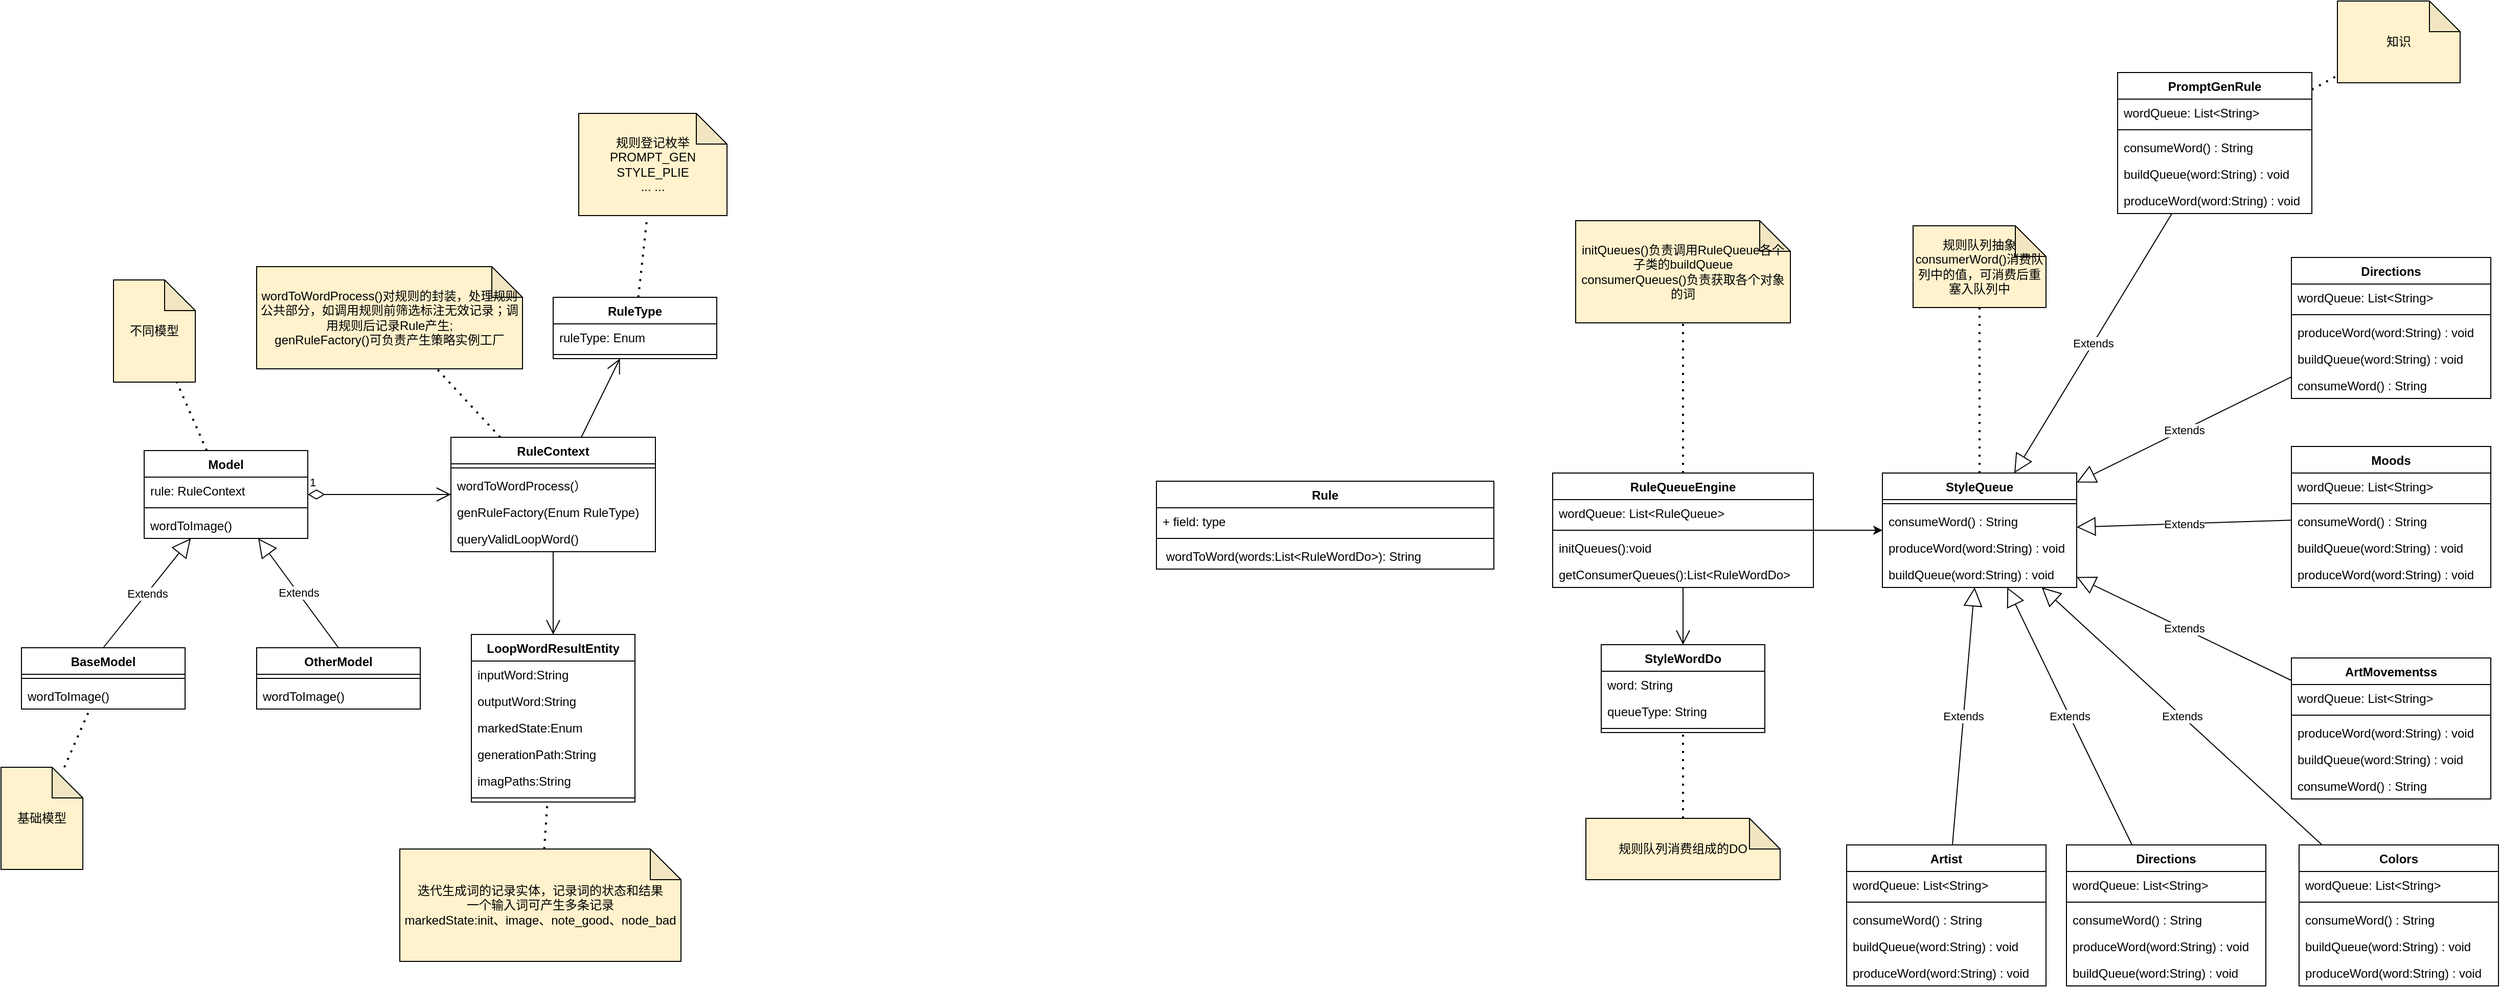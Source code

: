 <mxfile version="20.8.23" type="github">
  <diagram id="C5RBs43oDa-KdzZeNtuy" name="Page-1">
    <mxGraphModel dx="1947" dy="452" grid="1" gridSize="10" guides="1" tooltips="1" connect="1" arrows="1" fold="1" page="1" pageScale="1" pageWidth="827" pageHeight="1169" math="0" shadow="0">
      <root>
        <mxCell id="WIyWlLk6GJQsqaUBKTNV-0" />
        <mxCell id="WIyWlLk6GJQsqaUBKTNV-1" parent="WIyWlLk6GJQsqaUBKTNV-0" />
        <mxCell id="khj0u-b_a6s8w3uMLPm0-22" value="规则队列消费组成的DO&lt;br&gt;" style="shape=note;whiteSpace=wrap;html=1;backgroundOutline=1;darkOpacity=0.05;fillColor=#FFF2CC;" vertex="1" parent="WIyWlLk6GJQsqaUBKTNV-1">
          <mxGeometry x="1310" y="1120" width="190" height="60" as="geometry" />
        </mxCell>
        <mxCell id="khj0u-b_a6s8w3uMLPm0-139" style="edgeStyle=orthogonalEdgeStyle;rounded=0;orthogonalLoop=1;jettySize=auto;html=1;" edge="1" parent="WIyWlLk6GJQsqaUBKTNV-1" source="khj0u-b_a6s8w3uMLPm0-25" target="khj0u-b_a6s8w3uMLPm0-44">
          <mxGeometry relative="1" as="geometry" />
        </mxCell>
        <mxCell id="khj0u-b_a6s8w3uMLPm0-25" value="RuleQueueEngine" style="swimlane;fontStyle=1;align=center;verticalAlign=top;childLayout=stackLayout;horizontal=1;startSize=26;horizontalStack=0;resizeParent=1;resizeParentMax=0;resizeLast=0;collapsible=1;marginBottom=0;" vertex="1" parent="WIyWlLk6GJQsqaUBKTNV-1">
          <mxGeometry x="1277.5" y="782" width="255" height="112" as="geometry" />
        </mxCell>
        <mxCell id="khj0u-b_a6s8w3uMLPm0-140" value="wordQueue: List&lt;RuleQueue&gt;" style="text;strokeColor=none;fillColor=none;align=left;verticalAlign=top;spacingLeft=4;spacingRight=4;overflow=hidden;rotatable=0;points=[[0,0.5],[1,0.5]];portConstraint=eastwest;" vertex="1" parent="khj0u-b_a6s8w3uMLPm0-25">
          <mxGeometry y="26" width="255" height="26" as="geometry" />
        </mxCell>
        <mxCell id="khj0u-b_a6s8w3uMLPm0-26" value="" style="line;strokeWidth=1;fillColor=none;align=left;verticalAlign=middle;spacingTop=-1;spacingLeft=3;spacingRight=3;rotatable=0;labelPosition=right;points=[];portConstraint=eastwest;strokeColor=inherit;" vertex="1" parent="khj0u-b_a6s8w3uMLPm0-25">
          <mxGeometry y="52" width="255" height="8" as="geometry" />
        </mxCell>
        <mxCell id="khj0u-b_a6s8w3uMLPm0-27" value="initQueues():void" style="text;strokeColor=none;fillColor=none;align=left;verticalAlign=top;spacingLeft=4;spacingRight=4;overflow=hidden;rotatable=0;points=[[0,0.5],[1,0.5]];portConstraint=eastwest;" vertex="1" parent="khj0u-b_a6s8w3uMLPm0-25">
          <mxGeometry y="60" width="255" height="26" as="geometry" />
        </mxCell>
        <mxCell id="khj0u-b_a6s8w3uMLPm0-28" value="getConsumerQueues():List&lt;RuleWordDo&gt;" style="text;strokeColor=none;fillColor=none;align=left;verticalAlign=top;spacingLeft=4;spacingRight=4;overflow=hidden;rotatable=0;points=[[0,0.5],[1,0.5]];portConstraint=eastwest;" vertex="1" parent="khj0u-b_a6s8w3uMLPm0-25">
          <mxGeometry y="86" width="255" height="26" as="geometry" />
        </mxCell>
        <mxCell id="khj0u-b_a6s8w3uMLPm0-30" value="initQueues()负责调用RuleQueue各个子类的buildQueue&lt;br&gt;consumerQueues()负责获取各个对象的词" style="shape=note;whiteSpace=wrap;html=1;backgroundOutline=1;darkOpacity=0.05;fillColor=#FFF2CC;" vertex="1" parent="WIyWlLk6GJQsqaUBKTNV-1">
          <mxGeometry x="1300" y="535" width="210" height="100" as="geometry" />
        </mxCell>
        <mxCell id="khj0u-b_a6s8w3uMLPm0-31" value="" style="endArrow=none;dashed=1;html=1;dashPattern=1 3;strokeWidth=2;rounded=0;" edge="1" parent="WIyWlLk6GJQsqaUBKTNV-1" source="khj0u-b_a6s8w3uMLPm0-25" target="khj0u-b_a6s8w3uMLPm0-30">
          <mxGeometry width="50" height="50" relative="1" as="geometry">
            <mxPoint x="1510" y="1102" as="sourcePoint" />
            <mxPoint x="1560" y="1052" as="targetPoint" />
          </mxGeometry>
        </mxCell>
        <mxCell id="khj0u-b_a6s8w3uMLPm0-32" value="Model" style="swimlane;fontStyle=1;align=center;verticalAlign=top;childLayout=stackLayout;horizontal=1;startSize=26;horizontalStack=0;resizeParent=1;resizeParentMax=0;resizeLast=0;collapsible=1;marginBottom=0;" vertex="1" parent="WIyWlLk6GJQsqaUBKTNV-1">
          <mxGeometry x="-100" y="760" width="160" height="86" as="geometry" />
        </mxCell>
        <mxCell id="khj0u-b_a6s8w3uMLPm0-33" value="rule: RuleContext" style="text;strokeColor=none;fillColor=none;align=left;verticalAlign=top;spacingLeft=4;spacingRight=4;overflow=hidden;rotatable=0;points=[[0,0.5],[1,0.5]];portConstraint=eastwest;" vertex="1" parent="khj0u-b_a6s8w3uMLPm0-32">
          <mxGeometry y="26" width="160" height="26" as="geometry" />
        </mxCell>
        <mxCell id="khj0u-b_a6s8w3uMLPm0-34" value="" style="line;strokeWidth=1;fillColor=none;align=left;verticalAlign=middle;spacingTop=-1;spacingLeft=3;spacingRight=3;rotatable=0;labelPosition=right;points=[];portConstraint=eastwest;strokeColor=inherit;" vertex="1" parent="khj0u-b_a6s8w3uMLPm0-32">
          <mxGeometry y="52" width="160" height="8" as="geometry" />
        </mxCell>
        <mxCell id="khj0u-b_a6s8w3uMLPm0-35" value="wordToImage()" style="text;strokeColor=none;fillColor=none;align=left;verticalAlign=top;spacingLeft=4;spacingRight=4;overflow=hidden;rotatable=0;points=[[0,0.5],[1,0.5]];portConstraint=eastwest;" vertex="1" parent="khj0u-b_a6s8w3uMLPm0-32">
          <mxGeometry y="60" width="160" height="26" as="geometry" />
        </mxCell>
        <mxCell id="khj0u-b_a6s8w3uMLPm0-36" value="BaseModel" style="swimlane;fontStyle=1;align=center;verticalAlign=top;childLayout=stackLayout;horizontal=1;startSize=26;horizontalStack=0;resizeParent=1;resizeParentMax=0;resizeLast=0;collapsible=1;marginBottom=0;" vertex="1" parent="WIyWlLk6GJQsqaUBKTNV-1">
          <mxGeometry x="-220" y="953" width="160" height="60" as="geometry" />
        </mxCell>
        <mxCell id="khj0u-b_a6s8w3uMLPm0-37" value="" style="line;strokeWidth=1;fillColor=none;align=left;verticalAlign=middle;spacingTop=-1;spacingLeft=3;spacingRight=3;rotatable=0;labelPosition=right;points=[];portConstraint=eastwest;strokeColor=inherit;" vertex="1" parent="khj0u-b_a6s8w3uMLPm0-36">
          <mxGeometry y="26" width="160" height="8" as="geometry" />
        </mxCell>
        <mxCell id="khj0u-b_a6s8w3uMLPm0-38" value="wordToImage()" style="text;strokeColor=none;fillColor=none;align=left;verticalAlign=top;spacingLeft=4;spacingRight=4;overflow=hidden;rotatable=0;points=[[0,0.5],[1,0.5]];portConstraint=eastwest;" vertex="1" parent="khj0u-b_a6s8w3uMLPm0-36">
          <mxGeometry y="34" width="160" height="26" as="geometry" />
        </mxCell>
        <mxCell id="khj0u-b_a6s8w3uMLPm0-39" value="Extends" style="endArrow=block;endSize=16;endFill=0;html=1;rounded=0;exitX=0.5;exitY=0;exitDx=0;exitDy=0;" edge="1" parent="WIyWlLk6GJQsqaUBKTNV-1" source="khj0u-b_a6s8w3uMLPm0-36" target="khj0u-b_a6s8w3uMLPm0-32">
          <mxGeometry width="160" relative="1" as="geometry">
            <mxPoint x="50" y="903" as="sourcePoint" />
            <mxPoint x="210" y="903" as="targetPoint" />
          </mxGeometry>
        </mxCell>
        <mxCell id="khj0u-b_a6s8w3uMLPm0-40" value="OtherModel" style="swimlane;fontStyle=1;align=center;verticalAlign=top;childLayout=stackLayout;horizontal=1;startSize=26;horizontalStack=0;resizeParent=1;resizeParentMax=0;resizeLast=0;collapsible=1;marginBottom=0;" vertex="1" parent="WIyWlLk6GJQsqaUBKTNV-1">
          <mxGeometry x="10" y="953" width="160" height="60" as="geometry" />
        </mxCell>
        <mxCell id="khj0u-b_a6s8w3uMLPm0-41" value="" style="line;strokeWidth=1;fillColor=none;align=left;verticalAlign=middle;spacingTop=-1;spacingLeft=3;spacingRight=3;rotatable=0;labelPosition=right;points=[];portConstraint=eastwest;strokeColor=inherit;" vertex="1" parent="khj0u-b_a6s8w3uMLPm0-40">
          <mxGeometry y="26" width="160" height="8" as="geometry" />
        </mxCell>
        <mxCell id="khj0u-b_a6s8w3uMLPm0-42" value="wordToImage()" style="text;strokeColor=none;fillColor=none;align=left;verticalAlign=top;spacingLeft=4;spacingRight=4;overflow=hidden;rotatable=0;points=[[0,0.5],[1,0.5]];portConstraint=eastwest;" vertex="1" parent="khj0u-b_a6s8w3uMLPm0-40">
          <mxGeometry y="34" width="160" height="26" as="geometry" />
        </mxCell>
        <mxCell id="khj0u-b_a6s8w3uMLPm0-43" value="Extends" style="endArrow=block;endSize=16;endFill=0;html=1;rounded=0;exitX=0.5;exitY=0;exitDx=0;exitDy=0;" edge="1" parent="WIyWlLk6GJQsqaUBKTNV-1" source="khj0u-b_a6s8w3uMLPm0-40" target="khj0u-b_a6s8w3uMLPm0-32">
          <mxGeometry width="160" relative="1" as="geometry">
            <mxPoint x="120" y="923" as="sourcePoint" />
            <mxPoint x="280" y="923" as="targetPoint" />
          </mxGeometry>
        </mxCell>
        <mxCell id="khj0u-b_a6s8w3uMLPm0-44" value="StyleQueue" style="swimlane;fontStyle=1;align=center;verticalAlign=top;childLayout=stackLayout;horizontal=1;startSize=26;horizontalStack=0;resizeParent=1;resizeParentMax=0;resizeLast=0;collapsible=1;marginBottom=0;" vertex="1" parent="WIyWlLk6GJQsqaUBKTNV-1">
          <mxGeometry x="1600" y="782" width="190" height="112" as="geometry" />
        </mxCell>
        <mxCell id="khj0u-b_a6s8w3uMLPm0-45" value="" style="line;strokeWidth=1;fillColor=none;align=left;verticalAlign=middle;spacingTop=-1;spacingLeft=3;spacingRight=3;rotatable=0;labelPosition=right;points=[];portConstraint=eastwest;strokeColor=inherit;" vertex="1" parent="khj0u-b_a6s8w3uMLPm0-44">
          <mxGeometry y="26" width="190" height="8" as="geometry" />
        </mxCell>
        <mxCell id="khj0u-b_a6s8w3uMLPm0-46" value="consumeWord() : String" style="text;strokeColor=none;fillColor=none;align=left;verticalAlign=top;spacingLeft=4;spacingRight=4;overflow=hidden;rotatable=0;points=[[0,0.5],[1,0.5]];portConstraint=eastwest;" vertex="1" parent="khj0u-b_a6s8w3uMLPm0-44">
          <mxGeometry y="34" width="190" height="26" as="geometry" />
        </mxCell>
        <mxCell id="khj0u-b_a6s8w3uMLPm0-132" value="produceWord(word:String) : void" style="text;strokeColor=none;fillColor=none;align=left;verticalAlign=top;spacingLeft=4;spacingRight=4;overflow=hidden;rotatable=0;points=[[0,0.5],[1,0.5]];portConstraint=eastwest;" vertex="1" parent="khj0u-b_a6s8w3uMLPm0-44">
          <mxGeometry y="60" width="190" height="26" as="geometry" />
        </mxCell>
        <mxCell id="khj0u-b_a6s8w3uMLPm0-133" value="buildQueue(word:String) : void" style="text;strokeColor=none;fillColor=none;align=left;verticalAlign=top;spacingLeft=4;spacingRight=4;overflow=hidden;rotatable=0;points=[[0,0.5],[1,0.5]];portConstraint=eastwest;" vertex="1" parent="khj0u-b_a6s8w3uMLPm0-44">
          <mxGeometry y="86" width="190" height="26" as="geometry" />
        </mxCell>
        <mxCell id="khj0u-b_a6s8w3uMLPm0-48" value="Directions" style="swimlane;fontStyle=1;align=center;verticalAlign=top;childLayout=stackLayout;horizontal=1;startSize=26;horizontalStack=0;resizeParent=1;resizeParentMax=0;resizeLast=0;collapsible=1;marginBottom=0;" vertex="1" parent="WIyWlLk6GJQsqaUBKTNV-1">
          <mxGeometry x="2000" y="571" width="195" height="138" as="geometry" />
        </mxCell>
        <mxCell id="khj0u-b_a6s8w3uMLPm0-122" value="wordQueue: List&lt;String&gt;" style="text;strokeColor=none;fillColor=none;align=left;verticalAlign=top;spacingLeft=4;spacingRight=4;overflow=hidden;rotatable=0;points=[[0,0.5],[1,0.5]];portConstraint=eastwest;" vertex="1" parent="khj0u-b_a6s8w3uMLPm0-48">
          <mxGeometry y="26" width="195" height="26" as="geometry" />
        </mxCell>
        <mxCell id="khj0u-b_a6s8w3uMLPm0-49" value="" style="line;strokeWidth=1;fillColor=none;align=left;verticalAlign=middle;spacingTop=-1;spacingLeft=3;spacingRight=3;rotatable=0;labelPosition=right;points=[];portConstraint=eastwest;strokeColor=inherit;" vertex="1" parent="khj0u-b_a6s8w3uMLPm0-48">
          <mxGeometry y="52" width="195" height="8" as="geometry" />
        </mxCell>
        <mxCell id="khj0u-b_a6s8w3uMLPm0-146" value="produceWord(word:String) : void" style="text;strokeColor=none;fillColor=none;align=left;verticalAlign=top;spacingLeft=4;spacingRight=4;overflow=hidden;rotatable=0;points=[[0,0.5],[1,0.5]];portConstraint=eastwest;" vertex="1" parent="khj0u-b_a6s8w3uMLPm0-48">
          <mxGeometry y="60" width="195" height="26" as="geometry" />
        </mxCell>
        <mxCell id="khj0u-b_a6s8w3uMLPm0-145" value="buildQueue(word:String) : void" style="text;strokeColor=none;fillColor=none;align=left;verticalAlign=top;spacingLeft=4;spacingRight=4;overflow=hidden;rotatable=0;points=[[0,0.5],[1,0.5]];portConstraint=eastwest;" vertex="1" parent="khj0u-b_a6s8w3uMLPm0-48">
          <mxGeometry y="86" width="195" height="26" as="geometry" />
        </mxCell>
        <mxCell id="khj0u-b_a6s8w3uMLPm0-144" value="consumeWord() : String" style="text;strokeColor=none;fillColor=none;align=left;verticalAlign=top;spacingLeft=4;spacingRight=4;overflow=hidden;rotatable=0;points=[[0,0.5],[1,0.5]];portConstraint=eastwest;" vertex="1" parent="khj0u-b_a6s8w3uMLPm0-48">
          <mxGeometry y="112" width="195" height="26" as="geometry" />
        </mxCell>
        <mxCell id="khj0u-b_a6s8w3uMLPm0-51" value="PromptGenRule" style="swimlane;fontStyle=1;align=center;verticalAlign=top;childLayout=stackLayout;horizontal=1;startSize=26;horizontalStack=0;resizeParent=1;resizeParentMax=0;resizeLast=0;collapsible=1;marginBottom=0;" vertex="1" parent="WIyWlLk6GJQsqaUBKTNV-1">
          <mxGeometry x="1830" y="390" width="190" height="138" as="geometry" />
        </mxCell>
        <mxCell id="khj0u-b_a6s8w3uMLPm0-121" value="wordQueue: List&lt;String&gt;" style="text;strokeColor=none;fillColor=none;align=left;verticalAlign=top;spacingLeft=4;spacingRight=4;overflow=hidden;rotatable=0;points=[[0,0.5],[1,0.5]];portConstraint=eastwest;" vertex="1" parent="khj0u-b_a6s8w3uMLPm0-51">
          <mxGeometry y="26" width="190" height="26" as="geometry" />
        </mxCell>
        <mxCell id="khj0u-b_a6s8w3uMLPm0-52" value="" style="line;strokeWidth=1;fillColor=none;align=left;verticalAlign=middle;spacingTop=-1;spacingLeft=3;spacingRight=3;rotatable=0;labelPosition=right;points=[];portConstraint=eastwest;strokeColor=inherit;" vertex="1" parent="khj0u-b_a6s8w3uMLPm0-51">
          <mxGeometry y="52" width="190" height="8" as="geometry" />
        </mxCell>
        <mxCell id="khj0u-b_a6s8w3uMLPm0-141" value="consumeWord() : String" style="text;strokeColor=none;fillColor=none;align=left;verticalAlign=top;spacingLeft=4;spacingRight=4;overflow=hidden;rotatable=0;points=[[0,0.5],[1,0.5]];portConstraint=eastwest;" vertex="1" parent="khj0u-b_a6s8w3uMLPm0-51">
          <mxGeometry y="60" width="190" height="26" as="geometry" />
        </mxCell>
        <mxCell id="khj0u-b_a6s8w3uMLPm0-143" value="buildQueue(word:String) : void" style="text;strokeColor=none;fillColor=none;align=left;verticalAlign=top;spacingLeft=4;spacingRight=4;overflow=hidden;rotatable=0;points=[[0,0.5],[1,0.5]];portConstraint=eastwest;" vertex="1" parent="khj0u-b_a6s8w3uMLPm0-51">
          <mxGeometry y="86" width="190" height="26" as="geometry" />
        </mxCell>
        <mxCell id="khj0u-b_a6s8w3uMLPm0-142" value="produceWord(word:String) : void" style="text;strokeColor=none;fillColor=none;align=left;verticalAlign=top;spacingLeft=4;spacingRight=4;overflow=hidden;rotatable=0;points=[[0,0.5],[1,0.5]];portConstraint=eastwest;" vertex="1" parent="khj0u-b_a6s8w3uMLPm0-51">
          <mxGeometry y="112" width="190" height="26" as="geometry" />
        </mxCell>
        <mxCell id="khj0u-b_a6s8w3uMLPm0-55" value="Extends" style="endArrow=block;endSize=16;endFill=0;html=1;rounded=0;" edge="1" parent="WIyWlLk6GJQsqaUBKTNV-1" source="khj0u-b_a6s8w3uMLPm0-51" target="khj0u-b_a6s8w3uMLPm0-44">
          <mxGeometry width="160" relative="1" as="geometry">
            <mxPoint x="1830" y="849" as="sourcePoint" />
            <mxPoint x="1990" y="849" as="targetPoint" />
          </mxGeometry>
        </mxCell>
        <mxCell id="khj0u-b_a6s8w3uMLPm0-56" value="规则队列抽象&lt;br&gt;consumerWord()消费队列中的值，可消费后重塞入队列中" style="shape=note;whiteSpace=wrap;html=1;backgroundOutline=1;darkOpacity=0.05;fillColor=#FFF2CC;" vertex="1" parent="WIyWlLk6GJQsqaUBKTNV-1">
          <mxGeometry x="1630" y="540" width="130" height="80" as="geometry" />
        </mxCell>
        <mxCell id="khj0u-b_a6s8w3uMLPm0-57" value="" style="endArrow=none;dashed=1;html=1;dashPattern=1 3;strokeWidth=2;rounded=0;" edge="1" parent="WIyWlLk6GJQsqaUBKTNV-1" source="khj0u-b_a6s8w3uMLPm0-44" target="khj0u-b_a6s8w3uMLPm0-56">
          <mxGeometry width="50" height="50" relative="1" as="geometry">
            <mxPoint x="1700" y="709" as="sourcePoint" />
            <mxPoint x="1750" y="659" as="targetPoint" />
          </mxGeometry>
        </mxCell>
        <mxCell id="khj0u-b_a6s8w3uMLPm0-58" value="知识" style="shape=note;whiteSpace=wrap;html=1;backgroundOutline=1;darkOpacity=0.05;fillColor=#FFF2CC;" vertex="1" parent="WIyWlLk6GJQsqaUBKTNV-1">
          <mxGeometry x="2045" y="320" width="120" height="80" as="geometry" />
        </mxCell>
        <mxCell id="khj0u-b_a6s8w3uMLPm0-59" value="" style="endArrow=none;dashed=1;html=1;dashPattern=1 3;strokeWidth=2;rounded=0;" edge="1" parent="WIyWlLk6GJQsqaUBKTNV-1" source="khj0u-b_a6s8w3uMLPm0-51" target="khj0u-b_a6s8w3uMLPm0-58">
          <mxGeometry width="50" height="50" relative="1" as="geometry">
            <mxPoint x="2070" y="729" as="sourcePoint" />
            <mxPoint x="2120" y="679" as="targetPoint" />
          </mxGeometry>
        </mxCell>
        <mxCell id="khj0u-b_a6s8w3uMLPm0-63" value="不同模型" style="shape=note;whiteSpace=wrap;html=1;backgroundOutline=1;darkOpacity=0.05;fillColor=#FFF2CC;" vertex="1" parent="WIyWlLk6GJQsqaUBKTNV-1">
          <mxGeometry x="-130" y="593" width="80" height="100" as="geometry" />
        </mxCell>
        <mxCell id="khj0u-b_a6s8w3uMLPm0-64" value="" style="endArrow=none;dashed=1;html=1;dashPattern=1 3;strokeWidth=2;rounded=0;" edge="1" parent="WIyWlLk6GJQsqaUBKTNV-1" source="khj0u-b_a6s8w3uMLPm0-32" target="khj0u-b_a6s8w3uMLPm0-63">
          <mxGeometry width="50" height="50" relative="1" as="geometry">
            <mxPoint x="110" y="733" as="sourcePoint" />
            <mxPoint x="160" y="683" as="targetPoint" />
          </mxGeometry>
        </mxCell>
        <mxCell id="khj0u-b_a6s8w3uMLPm0-65" value="RuleContext" style="swimlane;fontStyle=1;align=center;verticalAlign=top;childLayout=stackLayout;horizontal=1;startSize=26;horizontalStack=0;resizeParent=1;resizeParentMax=0;resizeLast=0;collapsible=1;marginBottom=0;fillColor=#FFFFFF;" vertex="1" parent="WIyWlLk6GJQsqaUBKTNV-1">
          <mxGeometry x="200" y="747" width="200" height="112" as="geometry" />
        </mxCell>
        <mxCell id="khj0u-b_a6s8w3uMLPm0-66" value="" style="line;strokeWidth=1;fillColor=none;align=left;verticalAlign=middle;spacingTop=-1;spacingLeft=3;spacingRight=3;rotatable=0;labelPosition=right;points=[];portConstraint=eastwest;strokeColor=inherit;" vertex="1" parent="khj0u-b_a6s8w3uMLPm0-65">
          <mxGeometry y="26" width="200" height="8" as="geometry" />
        </mxCell>
        <mxCell id="khj0u-b_a6s8w3uMLPm0-67" value="wordToWordProcess(）" style="text;strokeColor=none;fillColor=none;align=left;verticalAlign=top;spacingLeft=4;spacingRight=4;overflow=hidden;rotatable=0;points=[[0,0.5],[1,0.5]];portConstraint=eastwest;" vertex="1" parent="khj0u-b_a6s8w3uMLPm0-65">
          <mxGeometry y="34" width="200" height="26" as="geometry" />
        </mxCell>
        <mxCell id="khj0u-b_a6s8w3uMLPm0-68" value="genRuleFactory(Enum RuleType)" style="text;strokeColor=none;fillColor=none;align=left;verticalAlign=top;spacingLeft=4;spacingRight=4;overflow=hidden;rotatable=0;points=[[0,0.5],[1,0.5]];portConstraint=eastwest;" vertex="1" parent="khj0u-b_a6s8w3uMLPm0-65">
          <mxGeometry y="60" width="200" height="26" as="geometry" />
        </mxCell>
        <mxCell id="khj0u-b_a6s8w3uMLPm0-69" value="queryValidLoopWord()" style="text;strokeColor=none;fillColor=none;align=left;verticalAlign=top;spacingLeft=4;spacingRight=4;overflow=hidden;rotatable=0;points=[[0,0.5],[1,0.5]];portConstraint=eastwest;" vertex="1" parent="khj0u-b_a6s8w3uMLPm0-65">
          <mxGeometry y="86" width="200" height="26" as="geometry" />
        </mxCell>
        <mxCell id="khj0u-b_a6s8w3uMLPm0-70" value="1" style="endArrow=open;html=1;endSize=12;startArrow=diamondThin;startSize=14;startFill=0;edgeStyle=orthogonalEdgeStyle;align=left;verticalAlign=bottom;rounded=0;" edge="1" parent="WIyWlLk6GJQsqaUBKTNV-1" source="khj0u-b_a6s8w3uMLPm0-32" target="khj0u-b_a6s8w3uMLPm0-65">
          <mxGeometry x="-1" y="3" relative="1" as="geometry">
            <mxPoint x="240" y="870" as="sourcePoint" />
            <mxPoint x="400" y="870" as="targetPoint" />
          </mxGeometry>
        </mxCell>
        <mxCell id="khj0u-b_a6s8w3uMLPm0-71" value="wordToWordProcess()对规则的封装，处理规则公共部分，如调用规则前筛选标注无效记录；调用规则后记录Rule产生;&lt;br&gt;genRuleFactory()可负责产生策略实例工厂" style="shape=note;whiteSpace=wrap;html=1;backgroundOutline=1;darkOpacity=0.05;fillColor=#FFF2CC;" vertex="1" parent="WIyWlLk6GJQsqaUBKTNV-1">
          <mxGeometry x="10" y="580" width="260" height="100" as="geometry" />
        </mxCell>
        <mxCell id="khj0u-b_a6s8w3uMLPm0-72" value="" style="endArrow=none;dashed=1;html=1;dashPattern=1 3;strokeWidth=2;rounded=0;" edge="1" parent="WIyWlLk6GJQsqaUBKTNV-1" source="khj0u-b_a6s8w3uMLPm0-65" target="khj0u-b_a6s8w3uMLPm0-71">
          <mxGeometry width="50" height="50" relative="1" as="geometry">
            <mxPoint x="400" y="710" as="sourcePoint" />
            <mxPoint x="450" y="660" as="targetPoint" />
          </mxGeometry>
        </mxCell>
        <mxCell id="khj0u-b_a6s8w3uMLPm0-73" value="RuleType" style="swimlane;fontStyle=1;align=center;verticalAlign=top;childLayout=stackLayout;horizontal=1;startSize=26;horizontalStack=0;resizeParent=1;resizeParentMax=0;resizeLast=0;collapsible=1;marginBottom=0;fillColor=#FFFFFF;" vertex="1" parent="WIyWlLk6GJQsqaUBKTNV-1">
          <mxGeometry x="300" y="610" width="160" height="60" as="geometry" />
        </mxCell>
        <mxCell id="khj0u-b_a6s8w3uMLPm0-74" value="ruleType: Enum" style="text;strokeColor=none;fillColor=none;align=left;verticalAlign=top;spacingLeft=4;spacingRight=4;overflow=hidden;rotatable=0;points=[[0,0.5],[1,0.5]];portConstraint=eastwest;" vertex="1" parent="khj0u-b_a6s8w3uMLPm0-73">
          <mxGeometry y="26" width="160" height="26" as="geometry" />
        </mxCell>
        <mxCell id="khj0u-b_a6s8w3uMLPm0-75" value="" style="line;strokeWidth=1;fillColor=none;align=left;verticalAlign=middle;spacingTop=-1;spacingLeft=3;spacingRight=3;rotatable=0;labelPosition=right;points=[];portConstraint=eastwest;strokeColor=inherit;" vertex="1" parent="khj0u-b_a6s8w3uMLPm0-73">
          <mxGeometry y="52" width="160" height="8" as="geometry" />
        </mxCell>
        <mxCell id="khj0u-b_a6s8w3uMLPm0-76" value="" style="endArrow=open;endFill=1;endSize=12;html=1;rounded=0;" edge="1" parent="WIyWlLk6GJQsqaUBKTNV-1" source="khj0u-b_a6s8w3uMLPm0-65" target="khj0u-b_a6s8w3uMLPm0-73">
          <mxGeometry width="160" relative="1" as="geometry">
            <mxPoint x="430" y="710" as="sourcePoint" />
            <mxPoint x="590" y="710" as="targetPoint" />
          </mxGeometry>
        </mxCell>
        <mxCell id="khj0u-b_a6s8w3uMLPm0-77" value="规则登记枚举&lt;br&gt;PROMPT_GEN&lt;br&gt;STYLE_PLIE&lt;br&gt;... ..." style="shape=note;whiteSpace=wrap;html=1;backgroundOutline=1;darkOpacity=0.05;fillColor=#FFF2CC;" vertex="1" parent="WIyWlLk6GJQsqaUBKTNV-1">
          <mxGeometry x="325" y="430" width="145" height="100" as="geometry" />
        </mxCell>
        <mxCell id="khj0u-b_a6s8w3uMLPm0-78" value="" style="endArrow=none;dashed=1;html=1;dashPattern=1 3;strokeWidth=2;rounded=0;" edge="1" parent="WIyWlLk6GJQsqaUBKTNV-1" source="khj0u-b_a6s8w3uMLPm0-73" target="khj0u-b_a6s8w3uMLPm0-77">
          <mxGeometry width="50" height="50" relative="1" as="geometry">
            <mxPoint x="490" y="550" as="sourcePoint" />
            <mxPoint x="540" y="500" as="targetPoint" />
          </mxGeometry>
        </mxCell>
        <mxCell id="khj0u-b_a6s8w3uMLPm0-79" value="LoopWordResultEntity" style="swimlane;fontStyle=1;align=center;verticalAlign=top;childLayout=stackLayout;horizontal=1;startSize=26;horizontalStack=0;resizeParent=1;resizeParentMax=0;resizeLast=0;collapsible=1;marginBottom=0;fillColor=#FFFFFF;" vertex="1" parent="WIyWlLk6GJQsqaUBKTNV-1">
          <mxGeometry x="220" y="940" width="160" height="164" as="geometry" />
        </mxCell>
        <mxCell id="khj0u-b_a6s8w3uMLPm0-80" value="inputWord:String" style="text;strokeColor=none;fillColor=none;align=left;verticalAlign=top;spacingLeft=4;spacingRight=4;overflow=hidden;rotatable=0;points=[[0,0.5],[1,0.5]];portConstraint=eastwest;" vertex="1" parent="khj0u-b_a6s8w3uMLPm0-79">
          <mxGeometry y="26" width="160" height="26" as="geometry" />
        </mxCell>
        <mxCell id="khj0u-b_a6s8w3uMLPm0-81" value="outputWord:String" style="text;strokeColor=none;fillColor=none;align=left;verticalAlign=top;spacingLeft=4;spacingRight=4;overflow=hidden;rotatable=0;points=[[0,0.5],[1,0.5]];portConstraint=eastwest;" vertex="1" parent="khj0u-b_a6s8w3uMLPm0-79">
          <mxGeometry y="52" width="160" height="26" as="geometry" />
        </mxCell>
        <mxCell id="khj0u-b_a6s8w3uMLPm0-82" value="markedState:Enum" style="text;strokeColor=none;fillColor=none;align=left;verticalAlign=top;spacingLeft=4;spacingRight=4;overflow=hidden;rotatable=0;points=[[0,0.5],[1,0.5]];portConstraint=eastwest;" vertex="1" parent="khj0u-b_a6s8w3uMLPm0-79">
          <mxGeometry y="78" width="160" height="26" as="geometry" />
        </mxCell>
        <mxCell id="khj0u-b_a6s8w3uMLPm0-83" value="generationPath:String" style="text;strokeColor=none;fillColor=none;align=left;verticalAlign=top;spacingLeft=4;spacingRight=4;overflow=hidden;rotatable=0;points=[[0,0.5],[1,0.5]];portConstraint=eastwest;" vertex="1" parent="khj0u-b_a6s8w3uMLPm0-79">
          <mxGeometry y="104" width="160" height="26" as="geometry" />
        </mxCell>
        <mxCell id="khj0u-b_a6s8w3uMLPm0-84" value="imagPaths:String" style="text;strokeColor=none;fillColor=none;align=left;verticalAlign=top;spacingLeft=4;spacingRight=4;overflow=hidden;rotatable=0;points=[[0,0.5],[1,0.5]];portConstraint=eastwest;" vertex="1" parent="khj0u-b_a6s8w3uMLPm0-79">
          <mxGeometry y="130" width="160" height="26" as="geometry" />
        </mxCell>
        <mxCell id="khj0u-b_a6s8w3uMLPm0-85" value="" style="line;strokeWidth=1;fillColor=none;align=left;verticalAlign=middle;spacingTop=-1;spacingLeft=3;spacingRight=3;rotatable=0;labelPosition=right;points=[];portConstraint=eastwest;strokeColor=inherit;" vertex="1" parent="khj0u-b_a6s8w3uMLPm0-79">
          <mxGeometry y="156" width="160" height="8" as="geometry" />
        </mxCell>
        <mxCell id="khj0u-b_a6s8w3uMLPm0-86" value="迭代生成词的记录实体，记录词的状态和结果&lt;br&gt;一个输入词可产生多条记录&lt;br&gt;markedState:init、image、note_good、node_bad" style="shape=note;whiteSpace=wrap;html=1;backgroundOutline=1;darkOpacity=0.05;fillColor=#FFF2CC;" vertex="1" parent="WIyWlLk6GJQsqaUBKTNV-1">
          <mxGeometry x="150" y="1150" width="275" height="110" as="geometry" />
        </mxCell>
        <mxCell id="khj0u-b_a6s8w3uMLPm0-87" value="" style="endArrow=none;dashed=1;html=1;dashPattern=1 3;strokeWidth=2;rounded=0;" edge="1" parent="WIyWlLk6GJQsqaUBKTNV-1" source="khj0u-b_a6s8w3uMLPm0-86" target="khj0u-b_a6s8w3uMLPm0-79">
          <mxGeometry width="50" height="50" relative="1" as="geometry">
            <mxPoint x="120" y="1170" as="sourcePoint" />
            <mxPoint x="170" y="1120" as="targetPoint" />
          </mxGeometry>
        </mxCell>
        <mxCell id="khj0u-b_a6s8w3uMLPm0-88" value="" style="endArrow=open;endFill=1;endSize=12;html=1;rounded=0;" edge="1" parent="WIyWlLk6GJQsqaUBKTNV-1" source="khj0u-b_a6s8w3uMLPm0-65" target="khj0u-b_a6s8w3uMLPm0-79">
          <mxGeometry width="160" relative="1" as="geometry">
            <mxPoint x="380" y="890" as="sourcePoint" />
            <mxPoint x="540" y="890" as="targetPoint" />
          </mxGeometry>
        </mxCell>
        <mxCell id="khj0u-b_a6s8w3uMLPm0-89" value="基础模型" style="shape=note;whiteSpace=wrap;html=1;backgroundOutline=1;darkOpacity=0.05;fillColor=#FFF2CC;" vertex="1" parent="WIyWlLk6GJQsqaUBKTNV-1">
          <mxGeometry x="-240" y="1070" width="80" height="100" as="geometry" />
        </mxCell>
        <mxCell id="khj0u-b_a6s8w3uMLPm0-90" value="" style="endArrow=none;dashed=1;html=1;dashPattern=1 3;strokeWidth=2;rounded=0;" edge="1" parent="WIyWlLk6GJQsqaUBKTNV-1" source="khj0u-b_a6s8w3uMLPm0-89" target="khj0u-b_a6s8w3uMLPm0-36">
          <mxGeometry width="50" height="50" relative="1" as="geometry">
            <mxPoint x="-100" y="1110" as="sourcePoint" />
            <mxPoint x="-50" y="1060" as="targetPoint" />
          </mxGeometry>
        </mxCell>
        <mxCell id="khj0u-b_a6s8w3uMLPm0-95" value="Moods" style="swimlane;fontStyle=1;align=center;verticalAlign=top;childLayout=stackLayout;horizontal=1;startSize=26;horizontalStack=0;resizeParent=1;resizeParentMax=0;resizeLast=0;collapsible=1;marginBottom=0;" vertex="1" parent="WIyWlLk6GJQsqaUBKTNV-1">
          <mxGeometry x="2000" y="756" width="195" height="138" as="geometry" />
        </mxCell>
        <mxCell id="khj0u-b_a6s8w3uMLPm0-123" value="wordQueue: List&lt;String&gt;" style="text;strokeColor=none;fillColor=none;align=left;verticalAlign=top;spacingLeft=4;spacingRight=4;overflow=hidden;rotatable=0;points=[[0,0.5],[1,0.5]];portConstraint=eastwest;" vertex="1" parent="khj0u-b_a6s8w3uMLPm0-95">
          <mxGeometry y="26" width="195" height="26" as="geometry" />
        </mxCell>
        <mxCell id="khj0u-b_a6s8w3uMLPm0-96" value="" style="line;strokeWidth=1;fillColor=none;align=left;verticalAlign=middle;spacingTop=-1;spacingLeft=3;spacingRight=3;rotatable=0;labelPosition=right;points=[];portConstraint=eastwest;strokeColor=inherit;" vertex="1" parent="khj0u-b_a6s8w3uMLPm0-95">
          <mxGeometry y="52" width="195" height="8" as="geometry" />
        </mxCell>
        <mxCell id="khj0u-b_a6s8w3uMLPm0-149" value="consumeWord() : String" style="text;strokeColor=none;fillColor=none;align=left;verticalAlign=top;spacingLeft=4;spacingRight=4;overflow=hidden;rotatable=0;points=[[0,0.5],[1,0.5]];portConstraint=eastwest;" vertex="1" parent="khj0u-b_a6s8w3uMLPm0-95">
          <mxGeometry y="60" width="195" height="26" as="geometry" />
        </mxCell>
        <mxCell id="khj0u-b_a6s8w3uMLPm0-148" value="buildQueue(word:String) : void" style="text;strokeColor=none;fillColor=none;align=left;verticalAlign=top;spacingLeft=4;spacingRight=4;overflow=hidden;rotatable=0;points=[[0,0.5],[1,0.5]];portConstraint=eastwest;" vertex="1" parent="khj0u-b_a6s8w3uMLPm0-95">
          <mxGeometry y="86" width="195" height="26" as="geometry" />
        </mxCell>
        <mxCell id="khj0u-b_a6s8w3uMLPm0-147" value="produceWord(word:String) : void" style="text;strokeColor=none;fillColor=none;align=left;verticalAlign=top;spacingLeft=4;spacingRight=4;overflow=hidden;rotatable=0;points=[[0,0.5],[1,0.5]];portConstraint=eastwest;" vertex="1" parent="khj0u-b_a6s8w3uMLPm0-95">
          <mxGeometry y="112" width="195" height="26" as="geometry" />
        </mxCell>
        <mxCell id="khj0u-b_a6s8w3uMLPm0-98" value="Artist" style="swimlane;fontStyle=1;align=center;verticalAlign=top;childLayout=stackLayout;horizontal=1;startSize=26;horizontalStack=0;resizeParent=1;resizeParentMax=0;resizeLast=0;collapsible=1;marginBottom=0;" vertex="1" parent="WIyWlLk6GJQsqaUBKTNV-1">
          <mxGeometry x="1565" y="1146" width="195" height="138" as="geometry" />
        </mxCell>
        <mxCell id="khj0u-b_a6s8w3uMLPm0-124" value="wordQueue: List&lt;String&gt;" style="text;strokeColor=none;fillColor=none;align=left;verticalAlign=top;spacingLeft=4;spacingRight=4;overflow=hidden;rotatable=0;points=[[0,0.5],[1,0.5]];portConstraint=eastwest;" vertex="1" parent="khj0u-b_a6s8w3uMLPm0-98">
          <mxGeometry y="26" width="195" height="26" as="geometry" />
        </mxCell>
        <mxCell id="khj0u-b_a6s8w3uMLPm0-99" value="" style="line;strokeWidth=1;fillColor=none;align=left;verticalAlign=middle;spacingTop=-1;spacingLeft=3;spacingRight=3;rotatable=0;labelPosition=right;points=[];portConstraint=eastwest;strokeColor=inherit;" vertex="1" parent="khj0u-b_a6s8w3uMLPm0-98">
          <mxGeometry y="52" width="195" height="8" as="geometry" />
        </mxCell>
        <mxCell id="khj0u-b_a6s8w3uMLPm0-159" value="consumeWord() : String" style="text;strokeColor=none;fillColor=none;align=left;verticalAlign=top;spacingLeft=4;spacingRight=4;overflow=hidden;rotatable=0;points=[[0,0.5],[1,0.5]];portConstraint=eastwest;" vertex="1" parent="khj0u-b_a6s8w3uMLPm0-98">
          <mxGeometry y="60" width="195" height="26" as="geometry" />
        </mxCell>
        <mxCell id="khj0u-b_a6s8w3uMLPm0-161" value="buildQueue(word:String) : void" style="text;strokeColor=none;fillColor=none;align=left;verticalAlign=top;spacingLeft=4;spacingRight=4;overflow=hidden;rotatable=0;points=[[0,0.5],[1,0.5]];portConstraint=eastwest;" vertex="1" parent="khj0u-b_a6s8w3uMLPm0-98">
          <mxGeometry y="86" width="195" height="26" as="geometry" />
        </mxCell>
        <mxCell id="khj0u-b_a6s8w3uMLPm0-160" value="produceWord(word:String) : void" style="text;strokeColor=none;fillColor=none;align=left;verticalAlign=top;spacingLeft=4;spacingRight=4;overflow=hidden;rotatable=0;points=[[0,0.5],[1,0.5]];portConstraint=eastwest;" vertex="1" parent="khj0u-b_a6s8w3uMLPm0-98">
          <mxGeometry y="112" width="195" height="26" as="geometry" />
        </mxCell>
        <mxCell id="khj0u-b_a6s8w3uMLPm0-101" value="ArtMovementss" style="swimlane;fontStyle=1;align=center;verticalAlign=top;childLayout=stackLayout;horizontal=1;startSize=26;horizontalStack=0;resizeParent=1;resizeParentMax=0;resizeLast=0;collapsible=1;marginBottom=0;" vertex="1" parent="WIyWlLk6GJQsqaUBKTNV-1">
          <mxGeometry x="2000" y="963" width="195" height="138" as="geometry" />
        </mxCell>
        <mxCell id="khj0u-b_a6s8w3uMLPm0-125" value="wordQueue: List&lt;String&gt;" style="text;strokeColor=none;fillColor=none;align=left;verticalAlign=top;spacingLeft=4;spacingRight=4;overflow=hidden;rotatable=0;points=[[0,0.5],[1,0.5]];portConstraint=eastwest;" vertex="1" parent="khj0u-b_a6s8w3uMLPm0-101">
          <mxGeometry y="26" width="195" height="26" as="geometry" />
        </mxCell>
        <mxCell id="khj0u-b_a6s8w3uMLPm0-102" value="" style="line;strokeWidth=1;fillColor=none;align=left;verticalAlign=middle;spacingTop=-1;spacingLeft=3;spacingRight=3;rotatable=0;labelPosition=right;points=[];portConstraint=eastwest;strokeColor=inherit;" vertex="1" parent="khj0u-b_a6s8w3uMLPm0-101">
          <mxGeometry y="52" width="195" height="8" as="geometry" />
        </mxCell>
        <mxCell id="khj0u-b_a6s8w3uMLPm0-152" value="produceWord(word:String) : void" style="text;strokeColor=none;fillColor=none;align=left;verticalAlign=top;spacingLeft=4;spacingRight=4;overflow=hidden;rotatable=0;points=[[0,0.5],[1,0.5]];portConstraint=eastwest;" vertex="1" parent="khj0u-b_a6s8w3uMLPm0-101">
          <mxGeometry y="60" width="195" height="26" as="geometry" />
        </mxCell>
        <mxCell id="khj0u-b_a6s8w3uMLPm0-151" value="buildQueue(word:String) : void" style="text;strokeColor=none;fillColor=none;align=left;verticalAlign=top;spacingLeft=4;spacingRight=4;overflow=hidden;rotatable=0;points=[[0,0.5],[1,0.5]];portConstraint=eastwest;" vertex="1" parent="khj0u-b_a6s8w3uMLPm0-101">
          <mxGeometry y="86" width="195" height="26" as="geometry" />
        </mxCell>
        <mxCell id="khj0u-b_a6s8w3uMLPm0-150" value="consumeWord() : String" style="text;strokeColor=none;fillColor=none;align=left;verticalAlign=top;spacingLeft=4;spacingRight=4;overflow=hidden;rotatable=0;points=[[0,0.5],[1,0.5]];portConstraint=eastwest;" vertex="1" parent="khj0u-b_a6s8w3uMLPm0-101">
          <mxGeometry y="112" width="195" height="26" as="geometry" />
        </mxCell>
        <mxCell id="khj0u-b_a6s8w3uMLPm0-104" value="Colors" style="swimlane;fontStyle=1;align=center;verticalAlign=top;childLayout=stackLayout;horizontal=1;startSize=26;horizontalStack=0;resizeParent=1;resizeParentMax=0;resizeLast=0;collapsible=1;marginBottom=0;" vertex="1" parent="WIyWlLk6GJQsqaUBKTNV-1">
          <mxGeometry x="2007.5" y="1146" width="195" height="138" as="geometry" />
        </mxCell>
        <mxCell id="khj0u-b_a6s8w3uMLPm0-126" value="wordQueue: List&lt;String&gt;" style="text;strokeColor=none;fillColor=none;align=left;verticalAlign=top;spacingLeft=4;spacingRight=4;overflow=hidden;rotatable=0;points=[[0,0.5],[1,0.5]];portConstraint=eastwest;" vertex="1" parent="khj0u-b_a6s8w3uMLPm0-104">
          <mxGeometry y="26" width="195" height="26" as="geometry" />
        </mxCell>
        <mxCell id="khj0u-b_a6s8w3uMLPm0-105" value="" style="line;strokeWidth=1;fillColor=none;align=left;verticalAlign=middle;spacingTop=-1;spacingLeft=3;spacingRight=3;rotatable=0;labelPosition=right;points=[];portConstraint=eastwest;strokeColor=inherit;" vertex="1" parent="khj0u-b_a6s8w3uMLPm0-104">
          <mxGeometry y="52" width="195" height="8" as="geometry" />
        </mxCell>
        <mxCell id="khj0u-b_a6s8w3uMLPm0-155" value="consumeWord() : String" style="text;strokeColor=none;fillColor=none;align=left;verticalAlign=top;spacingLeft=4;spacingRight=4;overflow=hidden;rotatable=0;points=[[0,0.5],[1,0.5]];portConstraint=eastwest;" vertex="1" parent="khj0u-b_a6s8w3uMLPm0-104">
          <mxGeometry y="60" width="195" height="26" as="geometry" />
        </mxCell>
        <mxCell id="khj0u-b_a6s8w3uMLPm0-154" value="buildQueue(word:String) : void" style="text;strokeColor=none;fillColor=none;align=left;verticalAlign=top;spacingLeft=4;spacingRight=4;overflow=hidden;rotatable=0;points=[[0,0.5],[1,0.5]];portConstraint=eastwest;" vertex="1" parent="khj0u-b_a6s8w3uMLPm0-104">
          <mxGeometry y="86" width="195" height="26" as="geometry" />
        </mxCell>
        <mxCell id="khj0u-b_a6s8w3uMLPm0-153" value="produceWord(word:String) : void" style="text;strokeColor=none;fillColor=none;align=left;verticalAlign=top;spacingLeft=4;spacingRight=4;overflow=hidden;rotatable=0;points=[[0,0.5],[1,0.5]];portConstraint=eastwest;" vertex="1" parent="khj0u-b_a6s8w3uMLPm0-104">
          <mxGeometry y="112" width="195" height="26" as="geometry" />
        </mxCell>
        <mxCell id="khj0u-b_a6s8w3uMLPm0-107" value="Directions" style="swimlane;fontStyle=1;align=center;verticalAlign=top;childLayout=stackLayout;horizontal=1;startSize=26;horizontalStack=0;resizeParent=1;resizeParentMax=0;resizeLast=0;collapsible=1;marginBottom=0;" vertex="1" parent="WIyWlLk6GJQsqaUBKTNV-1">
          <mxGeometry x="1780" y="1146" width="195" height="138" as="geometry" />
        </mxCell>
        <mxCell id="khj0u-b_a6s8w3uMLPm0-127" value="wordQueue: List&lt;String&gt;" style="text;strokeColor=none;fillColor=none;align=left;verticalAlign=top;spacingLeft=4;spacingRight=4;overflow=hidden;rotatable=0;points=[[0,0.5],[1,0.5]];portConstraint=eastwest;" vertex="1" parent="khj0u-b_a6s8w3uMLPm0-107">
          <mxGeometry y="26" width="195" height="26" as="geometry" />
        </mxCell>
        <mxCell id="khj0u-b_a6s8w3uMLPm0-108" value="" style="line;strokeWidth=1;fillColor=none;align=left;verticalAlign=middle;spacingTop=-1;spacingLeft=3;spacingRight=3;rotatable=0;labelPosition=right;points=[];portConstraint=eastwest;strokeColor=inherit;" vertex="1" parent="khj0u-b_a6s8w3uMLPm0-107">
          <mxGeometry y="52" width="195" height="8" as="geometry" />
        </mxCell>
        <mxCell id="khj0u-b_a6s8w3uMLPm0-156" value="consumeWord() : String" style="text;strokeColor=none;fillColor=none;align=left;verticalAlign=top;spacingLeft=4;spacingRight=4;overflow=hidden;rotatable=0;points=[[0,0.5],[1,0.5]];portConstraint=eastwest;" vertex="1" parent="khj0u-b_a6s8w3uMLPm0-107">
          <mxGeometry y="60" width="195" height="26" as="geometry" />
        </mxCell>
        <mxCell id="khj0u-b_a6s8w3uMLPm0-158" value="produceWord(word:String) : void" style="text;strokeColor=none;fillColor=none;align=left;verticalAlign=top;spacingLeft=4;spacingRight=4;overflow=hidden;rotatable=0;points=[[0,0.5],[1,0.5]];portConstraint=eastwest;" vertex="1" parent="khj0u-b_a6s8w3uMLPm0-107">
          <mxGeometry y="86" width="195" height="26" as="geometry" />
        </mxCell>
        <mxCell id="khj0u-b_a6s8w3uMLPm0-157" value="buildQueue(word:String) : void" style="text;strokeColor=none;fillColor=none;align=left;verticalAlign=top;spacingLeft=4;spacingRight=4;overflow=hidden;rotatable=0;points=[[0,0.5],[1,0.5]];portConstraint=eastwest;" vertex="1" parent="khj0u-b_a6s8w3uMLPm0-107">
          <mxGeometry y="112" width="195" height="26" as="geometry" />
        </mxCell>
        <mxCell id="khj0u-b_a6s8w3uMLPm0-111" value="Extends" style="endArrow=block;endSize=16;endFill=0;html=1;rounded=0;" edge="1" parent="WIyWlLk6GJQsqaUBKTNV-1" source="khj0u-b_a6s8w3uMLPm0-48" target="khj0u-b_a6s8w3uMLPm0-44">
          <mxGeometry width="160" relative="1" as="geometry">
            <mxPoint x="1800" y="889" as="sourcePoint" />
            <mxPoint x="1960" y="889" as="targetPoint" />
          </mxGeometry>
        </mxCell>
        <mxCell id="khj0u-b_a6s8w3uMLPm0-128" value="Rule" style="swimlane;fontStyle=1;align=center;verticalAlign=top;childLayout=stackLayout;horizontal=1;startSize=26;horizontalStack=0;resizeParent=1;resizeParentMax=0;resizeLast=0;collapsible=1;marginBottom=0;" vertex="1" parent="WIyWlLk6GJQsqaUBKTNV-1">
          <mxGeometry x="890" y="790" width="330" height="86" as="geometry" />
        </mxCell>
        <mxCell id="khj0u-b_a6s8w3uMLPm0-129" value="+ field: type" style="text;strokeColor=none;fillColor=none;align=left;verticalAlign=top;spacingLeft=4;spacingRight=4;overflow=hidden;rotatable=0;points=[[0,0.5],[1,0.5]];portConstraint=eastwest;" vertex="1" parent="khj0u-b_a6s8w3uMLPm0-128">
          <mxGeometry y="26" width="330" height="26" as="geometry" />
        </mxCell>
        <mxCell id="khj0u-b_a6s8w3uMLPm0-130" value="" style="line;strokeWidth=1;fillColor=none;align=left;verticalAlign=middle;spacingTop=-1;spacingLeft=3;spacingRight=3;rotatable=0;labelPosition=right;points=[];portConstraint=eastwest;strokeColor=inherit;" vertex="1" parent="khj0u-b_a6s8w3uMLPm0-128">
          <mxGeometry y="52" width="330" height="8" as="geometry" />
        </mxCell>
        <mxCell id="khj0u-b_a6s8w3uMLPm0-131" value=" wordToWord(words:List&lt;RuleWordDo&gt;): String" style="text;strokeColor=none;fillColor=none;align=left;verticalAlign=top;spacingLeft=4;spacingRight=4;overflow=hidden;rotatable=0;points=[[0,0.5],[1,0.5]];portConstraint=eastwest;" vertex="1" parent="khj0u-b_a6s8w3uMLPm0-128">
          <mxGeometry y="60" width="330" height="26" as="geometry" />
        </mxCell>
        <mxCell id="khj0u-b_a6s8w3uMLPm0-162" value="Extends" style="endArrow=block;endSize=16;endFill=0;html=1;rounded=0;" edge="1" parent="WIyWlLk6GJQsqaUBKTNV-1" source="khj0u-b_a6s8w3uMLPm0-95" target="khj0u-b_a6s8w3uMLPm0-44">
          <mxGeometry width="160" relative="1" as="geometry">
            <mxPoint x="1840" y="920" as="sourcePoint" />
            <mxPoint x="2000" y="920" as="targetPoint" />
          </mxGeometry>
        </mxCell>
        <mxCell id="khj0u-b_a6s8w3uMLPm0-163" value="Extends" style="endArrow=block;endSize=16;endFill=0;html=1;rounded=0;" edge="1" parent="WIyWlLk6GJQsqaUBKTNV-1" source="khj0u-b_a6s8w3uMLPm0-101" target="khj0u-b_a6s8w3uMLPm0-44">
          <mxGeometry width="160" relative="1" as="geometry">
            <mxPoint x="1840" y="920" as="sourcePoint" />
            <mxPoint x="2000" y="920" as="targetPoint" />
          </mxGeometry>
        </mxCell>
        <mxCell id="khj0u-b_a6s8w3uMLPm0-164" value="Extends" style="endArrow=block;endSize=16;endFill=0;html=1;rounded=0;" edge="1" parent="WIyWlLk6GJQsqaUBKTNV-1" source="khj0u-b_a6s8w3uMLPm0-104" target="khj0u-b_a6s8w3uMLPm0-44">
          <mxGeometry width="160" relative="1" as="geometry">
            <mxPoint x="1780" y="1010" as="sourcePoint" />
            <mxPoint x="1940" y="1010" as="targetPoint" />
          </mxGeometry>
        </mxCell>
        <mxCell id="khj0u-b_a6s8w3uMLPm0-165" value="Extends" style="endArrow=block;endSize=16;endFill=0;html=1;rounded=0;" edge="1" parent="WIyWlLk6GJQsqaUBKTNV-1" source="khj0u-b_a6s8w3uMLPm0-107" target="khj0u-b_a6s8w3uMLPm0-44">
          <mxGeometry width="160" relative="1" as="geometry">
            <mxPoint x="1660" y="950" as="sourcePoint" />
            <mxPoint x="1820" y="950" as="targetPoint" />
          </mxGeometry>
        </mxCell>
        <mxCell id="khj0u-b_a6s8w3uMLPm0-166" value="Extends" style="endArrow=block;endSize=16;endFill=0;html=1;rounded=0;" edge="1" parent="WIyWlLk6GJQsqaUBKTNV-1" source="khj0u-b_a6s8w3uMLPm0-98" target="khj0u-b_a6s8w3uMLPm0-44">
          <mxGeometry width="160" relative="1" as="geometry">
            <mxPoint x="1630" y="950" as="sourcePoint" />
            <mxPoint x="1790" y="950" as="targetPoint" />
          </mxGeometry>
        </mxCell>
        <mxCell id="khj0u-b_a6s8w3uMLPm0-167" value="StyleWordDo" style="swimlane;fontStyle=1;align=center;verticalAlign=top;childLayout=stackLayout;horizontal=1;startSize=26;horizontalStack=0;resizeParent=1;resizeParentMax=0;resizeLast=0;collapsible=1;marginBottom=0;" vertex="1" parent="WIyWlLk6GJQsqaUBKTNV-1">
          <mxGeometry x="1325" y="950" width="160" height="86" as="geometry" />
        </mxCell>
        <mxCell id="khj0u-b_a6s8w3uMLPm0-168" value="word: String" style="text;strokeColor=none;fillColor=none;align=left;verticalAlign=top;spacingLeft=4;spacingRight=4;overflow=hidden;rotatable=0;points=[[0,0.5],[1,0.5]];portConstraint=eastwest;" vertex="1" parent="khj0u-b_a6s8w3uMLPm0-167">
          <mxGeometry y="26" width="160" height="26" as="geometry" />
        </mxCell>
        <mxCell id="khj0u-b_a6s8w3uMLPm0-171" value="queueType: String" style="text;strokeColor=none;fillColor=none;align=left;verticalAlign=top;spacingLeft=4;spacingRight=4;overflow=hidden;rotatable=0;points=[[0,0.5],[1,0.5]];portConstraint=eastwest;" vertex="1" parent="khj0u-b_a6s8w3uMLPm0-167">
          <mxGeometry y="52" width="160" height="26" as="geometry" />
        </mxCell>
        <mxCell id="khj0u-b_a6s8w3uMLPm0-169" value="" style="line;strokeWidth=1;fillColor=none;align=left;verticalAlign=middle;spacingTop=-1;spacingLeft=3;spacingRight=3;rotatable=0;labelPosition=right;points=[];portConstraint=eastwest;strokeColor=inherit;" vertex="1" parent="khj0u-b_a6s8w3uMLPm0-167">
          <mxGeometry y="78" width="160" height="8" as="geometry" />
        </mxCell>
        <mxCell id="khj0u-b_a6s8w3uMLPm0-173" value="" style="endArrow=open;endFill=1;endSize=12;html=1;rounded=0;" edge="1" parent="WIyWlLk6GJQsqaUBKTNV-1" source="khj0u-b_a6s8w3uMLPm0-25" target="khj0u-b_a6s8w3uMLPm0-167">
          <mxGeometry width="160" relative="1" as="geometry">
            <mxPoint x="1490" y="910" as="sourcePoint" />
            <mxPoint x="1650" y="910" as="targetPoint" />
          </mxGeometry>
        </mxCell>
        <mxCell id="khj0u-b_a6s8w3uMLPm0-174" value="" style="endArrow=none;dashed=1;html=1;dashPattern=1 3;strokeWidth=2;rounded=0;" edge="1" parent="WIyWlLk6GJQsqaUBKTNV-1" source="khj0u-b_a6s8w3uMLPm0-22" target="khj0u-b_a6s8w3uMLPm0-167">
          <mxGeometry width="50" height="50" relative="1" as="geometry">
            <mxPoint x="1290" y="1090" as="sourcePoint" />
            <mxPoint x="1340" y="1040" as="targetPoint" />
          </mxGeometry>
        </mxCell>
      </root>
    </mxGraphModel>
  </diagram>
</mxfile>
